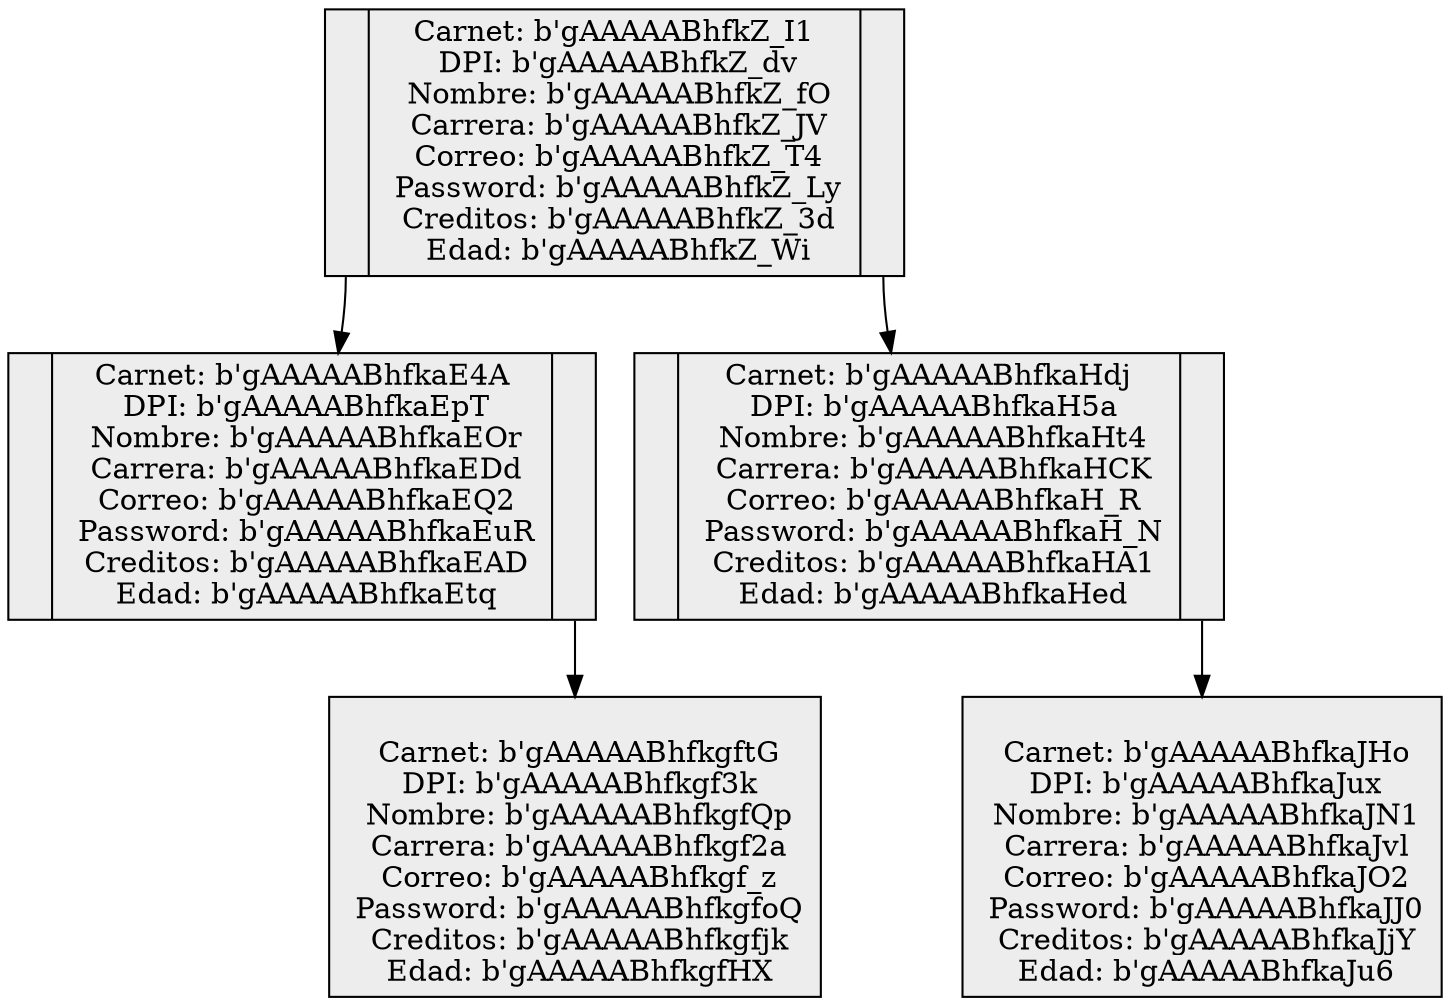 digraph G { 
rankdir=TB; 
node [shape = record, color=black , style=filled, fillcolor=gray93];
nodo201822186 [ label ="<C0>| Carnet: b'gAAAAABhfkZ_I1\n DPI: b'gAAAAABhfkZ_dv\n Nombre: b'gAAAAABhfkZ_fO\n Carrera: b'gAAAAABhfkZ_JV\n Correo: b'gAAAAABhfkZ_T4\n Password: b'gAAAAABhfkZ_Ly\n Creditos: b'gAAAAABhfkZ_3d\n Edad: b'gAAAAABhfkZ_Wi|<C1>"];
nodo201722412 [ label ="<C0>| Carnet: b'gAAAAABhfkaE4A\n DPI: b'gAAAAABhfkaEpT\n Nombre: b'gAAAAABhfkaEOr\n Carrera: b'gAAAAABhfkaEDd\n Correo: b'gAAAAABhfkaEQ2\n Password: b'gAAAAABhfkaEuR\n Creditos: b'gAAAAABhfkaEAD\n Edad: b'gAAAAABhfkaEtq|<C1>"];
nodo201801369[ label="\n Carnet: b'gAAAAABhfkgftG\n DPI: b'gAAAAABhfkgf3k\n Nombre: b'gAAAAABhfkgfQp\n Carrera: b'gAAAAABhfkgf2a\n Correo: b'gAAAAABhfkgf_z\n Password: b'gAAAAABhfkgfoQ\n Creditos: b'gAAAAABhfkgfjk\n Edad: b'gAAAAABhfkgfHX"]; 
nodo201722412:C1->nodo201801369
nodo201822186:C0->nodo201722412
nodo20210000003 [ label ="<C0>| Carnet: b'gAAAAABhfkaHdj\n DPI: b'gAAAAABhfkaH5a\n Nombre: b'gAAAAABhfkaHt4\n Carrera: b'gAAAAABhfkaHCK\n Correo: b'gAAAAABhfkaH_R\n Password: b'gAAAAABhfkaH_N\n Creditos: b'gAAAAABhfkaHA1\n Edad: b'gAAAAABhfkaHed|<C1>"];
nodo20210000004[ label="\n Carnet: b'gAAAAABhfkaJHo\n DPI: b'gAAAAABhfkaJux\n Nombre: b'gAAAAABhfkaJN1\n Carrera: b'gAAAAABhfkaJvl\n Correo: b'gAAAAABhfkaJO2\n Password: b'gAAAAABhfkaJJ0\n Creditos: b'gAAAAABhfkaJjY\n Edad: b'gAAAAABhfkaJu6"]; 
nodo20210000003:C1->nodo20210000004
nodo201822186:C1->nodo20210000003
} 
